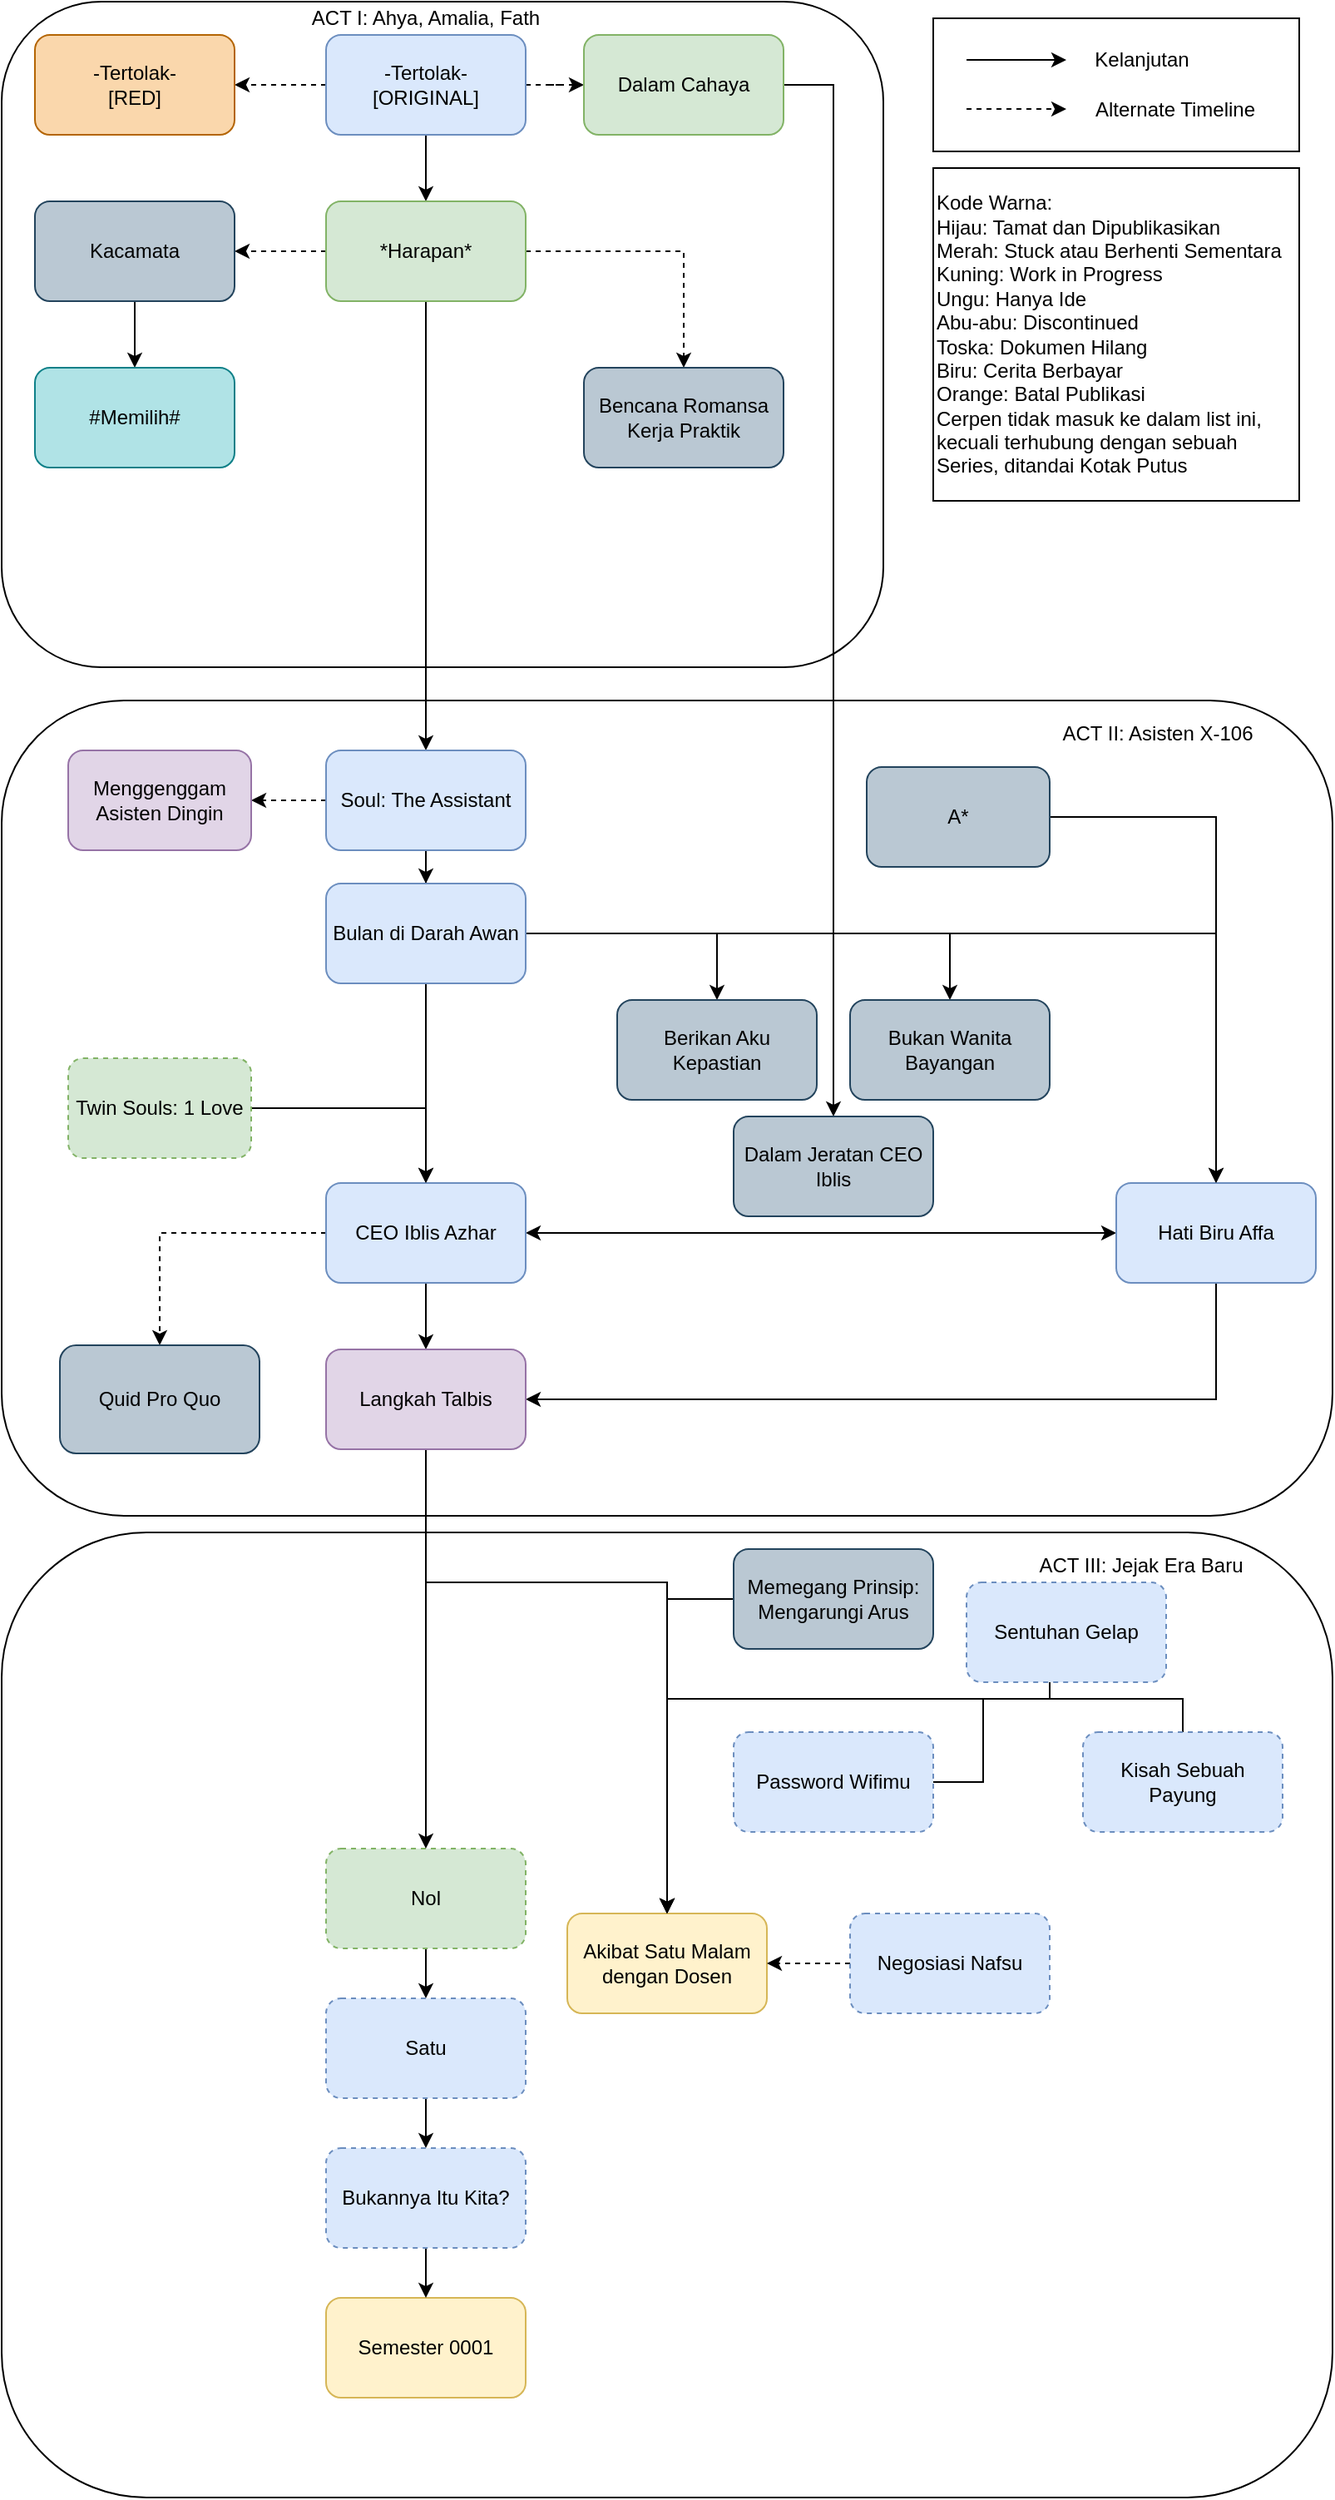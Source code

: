 <mxfile version="20.2.4" type="github" pages="3">
  <diagram id="EcnSmtBIn0JpFgmxEhbl" name="Affadverse">
    <mxGraphModel dx="1038" dy="547" grid="1" gridSize="10" guides="1" tooltips="1" connect="1" arrows="1" fold="1" page="1" pageScale="1" pageWidth="827" pageHeight="1169" math="0" shadow="0">
      <root>
        <mxCell id="0" />
        <mxCell id="1" parent="0" />
        <mxCell id="y5J24u5xDYEsAiYzcavm-4" value="" style="rounded=1;whiteSpace=wrap;html=1;" parent="1" vertex="1">
          <mxGeometry x="20" y="940" width="800" height="580" as="geometry" />
        </mxCell>
        <mxCell id="Pe4HIbK8baJLfQ9ORxXF-13" value="" style="rounded=1;whiteSpace=wrap;html=1;" parent="1" vertex="1">
          <mxGeometry x="20" y="440" width="800" height="490" as="geometry" />
        </mxCell>
        <mxCell id="Pe4HIbK8baJLfQ9ORxXF-11" value="" style="rounded=1;whiteSpace=wrap;html=1;" parent="1" vertex="1">
          <mxGeometry x="20" y="20" width="530" height="400" as="geometry" />
        </mxCell>
        <mxCell id="hUNtiYaTxKNmz7NO94wZ-4" style="edgeStyle=orthogonalEdgeStyle;rounded=0;orthogonalLoop=1;jettySize=auto;html=1;" parent="1" source="hUNtiYaTxKNmz7NO94wZ-1" target="hUNtiYaTxKNmz7NO94wZ-2" edge="1">
          <mxGeometry relative="1" as="geometry" />
        </mxCell>
        <mxCell id="bOvPMWNZljGPkCkS2SPF-2" style="edgeStyle=orthogonalEdgeStyle;rounded=0;orthogonalLoop=1;jettySize=auto;html=1;dashed=1;" parent="1" source="hUNtiYaTxKNmz7NO94wZ-1" target="UudT6RU4bLvJuQJ6isM3-8" edge="1">
          <mxGeometry relative="1" as="geometry" />
        </mxCell>
        <mxCell id="ywaN13FSEhkcm2j_giSY-2" style="edgeStyle=orthogonalEdgeStyle;rounded=0;orthogonalLoop=1;jettySize=auto;html=1;dashed=1;" parent="1" source="hUNtiYaTxKNmz7NO94wZ-1" target="ywaN13FSEhkcm2j_giSY-1" edge="1">
          <mxGeometry relative="1" as="geometry" />
        </mxCell>
        <mxCell id="hUNtiYaTxKNmz7NO94wZ-1" value="-Tertolak-&lt;br&gt;[ORIGINAL]" style="rounded=1;whiteSpace=wrap;html=1;fillColor=#dae8fc;strokeColor=#6c8ebf;" parent="1" vertex="1">
          <mxGeometry x="215" y="40" width="120" height="60" as="geometry" />
        </mxCell>
        <mxCell id="tGlrjINGuqBazFXgnSmo-45" style="edgeStyle=orthogonalEdgeStyle;rounded=1;orthogonalLoop=1;jettySize=auto;html=1;endArrow=classic;endFill=1;dashed=1;" parent="1" source="hUNtiYaTxKNmz7NO94wZ-2" target="tGlrjINGuqBazFXgnSmo-27" edge="1">
          <mxGeometry relative="1" as="geometry" />
        </mxCell>
        <mxCell id="H0F3POSe8cfEXiJUJmD0-8" style="edgeStyle=orthogonalEdgeStyle;rounded=0;orthogonalLoop=1;jettySize=auto;html=1;entryX=0.5;entryY=0;entryDx=0;entryDy=0;" parent="1" source="hUNtiYaTxKNmz7NO94wZ-2" target="hUNtiYaTxKNmz7NO94wZ-3" edge="1">
          <mxGeometry relative="1" as="geometry" />
        </mxCell>
        <mxCell id="2SAi-FcY4cnukuEmcgqo-2" style="edgeStyle=orthogonalEdgeStyle;rounded=0;orthogonalLoop=1;jettySize=auto;html=1;dashed=1;" parent="1" source="hUNtiYaTxKNmz7NO94wZ-2" target="2SAi-FcY4cnukuEmcgqo-1" edge="1">
          <mxGeometry relative="1" as="geometry" />
        </mxCell>
        <mxCell id="hUNtiYaTxKNmz7NO94wZ-2" value="*Harapan*" style="rounded=1;whiteSpace=wrap;html=1;fillColor=#d5e8d4;strokeColor=#82b366;" parent="1" vertex="1">
          <mxGeometry x="215" y="140" width="120" height="60" as="geometry" />
        </mxCell>
        <mxCell id="hUNtiYaTxKNmz7NO94wZ-7" style="edgeStyle=orthogonalEdgeStyle;rounded=0;orthogonalLoop=1;jettySize=auto;html=1;" parent="1" source="hUNtiYaTxKNmz7NO94wZ-3" target="hUNtiYaTxKNmz7NO94wZ-6" edge="1">
          <mxGeometry relative="1" as="geometry" />
        </mxCell>
        <mxCell id="lOJnKnWXrmhc2ERGfoHm-5" style="edgeStyle=orthogonalEdgeStyle;rounded=0;orthogonalLoop=1;jettySize=auto;html=1;dashed=1;" parent="1" source="hUNtiYaTxKNmz7NO94wZ-3" target="oiZ4GgppwyyCS8r4Atze-10" edge="1">
          <mxGeometry relative="1" as="geometry" />
        </mxCell>
        <mxCell id="hUNtiYaTxKNmz7NO94wZ-3" value="Soul: The Assistant" style="rounded=1;whiteSpace=wrap;html=1;fillColor=#dae8fc;strokeColor=#6c8ebf;" parent="1" vertex="1">
          <mxGeometry x="215" y="470" width="120" height="60" as="geometry" />
        </mxCell>
        <mxCell id="rjwr-CTO9SGo7159Knu0-3" style="edgeStyle=orthogonalEdgeStyle;rounded=0;orthogonalLoop=1;jettySize=auto;html=1;" parent="1" source="hUNtiYaTxKNmz7NO94wZ-6" target="hUNtiYaTxKNmz7NO94wZ-10" edge="1">
          <mxGeometry relative="1" as="geometry" />
        </mxCell>
        <mxCell id="H0F3POSe8cfEXiJUJmD0-3" style="edgeStyle=orthogonalEdgeStyle;rounded=0;orthogonalLoop=1;jettySize=auto;html=1;" parent="1" source="hUNtiYaTxKNmz7NO94wZ-6" target="H0F3POSe8cfEXiJUJmD0-1" edge="1">
          <mxGeometry relative="1" as="geometry" />
        </mxCell>
        <mxCell id="H0F3POSe8cfEXiJUJmD0-7" style="edgeStyle=orthogonalEdgeStyle;rounded=0;orthogonalLoop=1;jettySize=auto;html=1;" parent="1" source="hUNtiYaTxKNmz7NO94wZ-6" target="H0F3POSe8cfEXiJUJmD0-6" edge="1">
          <mxGeometry relative="1" as="geometry" />
        </mxCell>
        <mxCell id="oiZ4GgppwyyCS8r4Atze-6" style="edgeStyle=orthogonalEdgeStyle;rounded=0;orthogonalLoop=1;jettySize=auto;html=1;" parent="1" source="hUNtiYaTxKNmz7NO94wZ-6" target="hUNtiYaTxKNmz7NO94wZ-8" edge="1">
          <mxGeometry relative="1" as="geometry" />
        </mxCell>
        <mxCell id="lOJnKnWXrmhc2ERGfoHm-4" style="edgeStyle=orthogonalEdgeStyle;rounded=0;orthogonalLoop=1;jettySize=auto;html=1;exitX=1;exitY=0.5;exitDx=0;exitDy=0;" parent="1" source="UudT6RU4bLvJuQJ6isM3-8" target="lOJnKnWXrmhc2ERGfoHm-2" edge="1">
          <mxGeometry relative="1" as="geometry">
            <Array as="points">
              <mxPoint x="520" y="70" />
            </Array>
          </mxGeometry>
        </mxCell>
        <mxCell id="hUNtiYaTxKNmz7NO94wZ-6" value="Bulan di Darah Awan" style="rounded=1;whiteSpace=wrap;html=1;fillColor=#dae8fc;strokeColor=#6c8ebf;" parent="1" vertex="1">
          <mxGeometry x="215" y="550" width="120" height="60" as="geometry" />
        </mxCell>
        <mxCell id="H0F3POSe8cfEXiJUJmD0-5" value="" style="edgeStyle=orthogonalEdgeStyle;rounded=0;orthogonalLoop=1;jettySize=auto;html=1;" parent="1" source="hUNtiYaTxKNmz7NO94wZ-8" target="H0F3POSe8cfEXiJUJmD0-2" edge="1">
          <mxGeometry relative="1" as="geometry">
            <Array as="points">
              <mxPoint x="750" y="860" />
              <mxPoint x="590" y="860" />
            </Array>
          </mxGeometry>
        </mxCell>
        <mxCell id="62EhmKlIXd8l49M2DASa-1" style="edgeStyle=orthogonalEdgeStyle;rounded=0;orthogonalLoop=1;jettySize=auto;html=1;startArrow=classic;startFill=1;" parent="1" source="hUNtiYaTxKNmz7NO94wZ-8" target="hUNtiYaTxKNmz7NO94wZ-10" edge="1">
          <mxGeometry relative="1" as="geometry" />
        </mxCell>
        <mxCell id="hUNtiYaTxKNmz7NO94wZ-8" value="Hati Biru Affa" style="rounded=1;whiteSpace=wrap;html=1;fillColor=#dae8fc;strokeColor=#6c8ebf;" parent="1" vertex="1">
          <mxGeometry x="690" y="730" width="120" height="60" as="geometry" />
        </mxCell>
        <mxCell id="oiZ4GgppwyyCS8r4Atze-9" style="edgeStyle=orthogonalEdgeStyle;rounded=0;orthogonalLoop=1;jettySize=auto;html=1;dashed=1;" parent="1" source="hUNtiYaTxKNmz7NO94wZ-10" target="bOvPMWNZljGPkCkS2SPF-3" edge="1">
          <mxGeometry relative="1" as="geometry" />
        </mxCell>
        <mxCell id="lOJnKnWXrmhc2ERGfoHm-7" value="" style="edgeStyle=orthogonalEdgeStyle;rounded=0;orthogonalLoop=1;jettySize=auto;html=1;" parent="1" source="hUNtiYaTxKNmz7NO94wZ-10" target="H0F3POSe8cfEXiJUJmD0-2" edge="1">
          <mxGeometry relative="1" as="geometry" />
        </mxCell>
        <mxCell id="hUNtiYaTxKNmz7NO94wZ-10" value="CEO Iblis Azhar" style="rounded=1;whiteSpace=wrap;html=1;fillColor=#dae8fc;strokeColor=#6c8ebf;" parent="1" vertex="1">
          <mxGeometry x="215" y="730" width="120" height="60" as="geometry" />
        </mxCell>
        <mxCell id="bOvPMWNZljGPkCkS2SPF-8" value="" style="edgeStyle=orthogonalEdgeStyle;rounded=0;orthogonalLoop=1;jettySize=auto;html=1;" parent="1" source="UudT6RU4bLvJuQJ6isM3-1" target="bOvPMWNZljGPkCkS2SPF-7" edge="1">
          <mxGeometry relative="1" as="geometry" />
        </mxCell>
        <mxCell id="UudT6RU4bLvJuQJ6isM3-1" value="Nol" style="rounded=1;whiteSpace=wrap;html=1;fillColor=#d5e8d4;strokeColor=#82b366;dashed=1;" parent="1" vertex="1">
          <mxGeometry x="215" y="1130" width="120" height="60" as="geometry" />
        </mxCell>
        <mxCell id="UudT6RU4bLvJuQJ6isM3-8" value="Dalam Cahaya" style="rounded=1;whiteSpace=wrap;html=1;fillColor=#d5e8d4;strokeColor=#82b366;" parent="1" vertex="1">
          <mxGeometry x="370" y="40" width="120" height="60" as="geometry" />
        </mxCell>
        <mxCell id="rjwr-CTO9SGo7159Knu0-2" style="edgeStyle=orthogonalEdgeStyle;rounded=0;orthogonalLoop=1;jettySize=auto;html=1;" parent="1" source="lqrwBeDO2U4Pg9sJsa4X-1" target="hUNtiYaTxKNmz7NO94wZ-8" edge="1">
          <mxGeometry relative="1" as="geometry" />
        </mxCell>
        <mxCell id="lqrwBeDO2U4Pg9sJsa4X-1" value="A*" style="rounded=1;whiteSpace=wrap;html=1;fillColor=#bac8d3;strokeColor=#23445d;" parent="1" vertex="1">
          <mxGeometry x="540" y="480" width="110" height="60" as="geometry" />
        </mxCell>
        <mxCell id="Pe4HIbK8baJLfQ9ORxXF-10" value="" style="edgeStyle=orthogonalEdgeStyle;rounded=0;orthogonalLoop=1;jettySize=auto;html=1;" parent="1" source="tGlrjINGuqBazFXgnSmo-27" target="Pe4HIbK8baJLfQ9ORxXF-1" edge="1">
          <mxGeometry relative="1" as="geometry" />
        </mxCell>
        <mxCell id="tGlrjINGuqBazFXgnSmo-27" value="Kacamata" style="rounded=1;whiteSpace=wrap;html=1;fillColor=#bac8d3;strokeColor=#23445d;" parent="1" vertex="1">
          <mxGeometry x="40" y="140" width="120" height="60" as="geometry" />
        </mxCell>
        <mxCell id="tGlrjINGuqBazFXgnSmo-44" value="Semester 0001" style="rounded=1;whiteSpace=wrap;html=1;fillColor=#fff2cc;strokeColor=#d6b656;" parent="1" vertex="1">
          <mxGeometry x="215" y="1400" width="120" height="60" as="geometry" />
        </mxCell>
        <mxCell id="bOvPMWNZljGPkCkS2SPF-3" value="Quid Pro Quo" style="rounded=1;whiteSpace=wrap;html=1;fillColor=#bac8d3;strokeColor=#23445d;" parent="1" vertex="1">
          <mxGeometry x="55" y="827.5" width="120" height="65" as="geometry" />
        </mxCell>
        <mxCell id="2nMFixjR7ZMuBgrrjJTM-2" value="" style="edgeStyle=orthogonalEdgeStyle;rounded=0;orthogonalLoop=1;jettySize=auto;html=1;" parent="1" source="bOvPMWNZljGPkCkS2SPF-7" target="2nMFixjR7ZMuBgrrjJTM-1" edge="1">
          <mxGeometry relative="1" as="geometry" />
        </mxCell>
        <mxCell id="bOvPMWNZljGPkCkS2SPF-7" value="Satu" style="rounded=1;whiteSpace=wrap;html=1;fillColor=#dae8fc;strokeColor=#6c8ebf;dashed=1;" parent="1" vertex="1">
          <mxGeometry x="215" y="1220" width="120" height="60" as="geometry" />
        </mxCell>
        <mxCell id="ywaN13FSEhkcm2j_giSY-1" value="-Tertolak-&lt;br&gt;[RED]" style="rounded=1;whiteSpace=wrap;html=1;fillColor=#fad7ac;strokeColor=#b46504;" parent="1" vertex="1">
          <mxGeometry x="40" y="40" width="120" height="60" as="geometry" />
        </mxCell>
        <mxCell id="OgK4j9b_bI9gaGPWFn3z-1" value="" style="group" parent="1" vertex="1" connectable="0">
          <mxGeometry x="580" y="30" width="220" height="80" as="geometry" />
        </mxCell>
        <mxCell id="tGlrjINGuqBazFXgnSmo-34" value="" style="rounded=0;whiteSpace=wrap;html=1;" parent="OgK4j9b_bI9gaGPWFn3z-1" vertex="1">
          <mxGeometry width="220" height="80" as="geometry" />
        </mxCell>
        <mxCell id="UudT6RU4bLvJuQJ6isM3-13" value="Alternate Timeline" style="text;html=1;align=center;verticalAlign=middle;resizable=0;points=[];autosize=1;" parent="OgK4j9b_bI9gaGPWFn3z-1" vertex="1">
          <mxGeometry x="90" y="45" width="110" height="20" as="geometry" />
        </mxCell>
        <mxCell id="UudT6RU4bLvJuQJ6isM3-14" value="" style="endArrow=classic;html=1;" parent="OgK4j9b_bI9gaGPWFn3z-1" edge="1">
          <mxGeometry width="50" height="50" relative="1" as="geometry">
            <mxPoint x="20" y="25" as="sourcePoint" />
            <mxPoint x="80" y="25" as="targetPoint" />
          </mxGeometry>
        </mxCell>
        <mxCell id="UudT6RU4bLvJuQJ6isM3-15" value="Kelanjutan" style="text;html=1;align=center;verticalAlign=middle;resizable=0;points=[];autosize=1;" parent="OgK4j9b_bI9gaGPWFn3z-1" vertex="1">
          <mxGeometry x="90" y="15" width="70" height="20" as="geometry" />
        </mxCell>
        <mxCell id="bOvPMWNZljGPkCkS2SPF-1" value="" style="endArrow=classic;html=1;dashed=1;" parent="OgK4j9b_bI9gaGPWFn3z-1" edge="1">
          <mxGeometry width="50" height="50" relative="1" as="geometry">
            <mxPoint x="20" y="54.5" as="sourcePoint" />
            <mxPoint x="80" y="54.5" as="targetPoint" />
          </mxGeometry>
        </mxCell>
        <mxCell id="LgQSVjgWvoYoI5f046IZ-2" style="edgeStyle=orthogonalEdgeStyle;rounded=0;orthogonalLoop=1;jettySize=auto;html=1;" parent="1" source="LgQSVjgWvoYoI5f046IZ-1" target="hUNtiYaTxKNmz7NO94wZ-10" edge="1">
          <mxGeometry relative="1" as="geometry" />
        </mxCell>
        <mxCell id="LgQSVjgWvoYoI5f046IZ-1" value="Twin Souls: 1 Love" style="rounded=1;whiteSpace=wrap;html=1;fillColor=#d5e8d4;strokeColor=#82b366;dashed=1;" parent="1" vertex="1">
          <mxGeometry x="60" y="655" width="110" height="60" as="geometry" />
        </mxCell>
        <mxCell id="Pe4HIbK8baJLfQ9ORxXF-1" value="#Memilih#" style="rounded=1;whiteSpace=wrap;html=1;fillColor=#b0e3e6;strokeColor=#0e8088;" parent="1" vertex="1">
          <mxGeometry x="40" y="240" width="120" height="60" as="geometry" />
        </mxCell>
        <mxCell id="Pe4HIbK8baJLfQ9ORxXF-9" value="Kode Warna:&lt;br&gt;Hijau: Tamat dan Dipublikasikan&lt;br&gt;Merah: Stuck atau Berhenti Sementara&lt;br&gt;Kuning: Work in Progress&lt;br&gt;Ungu: Hanya Ide&lt;br&gt;Abu-abu: Discontinued&lt;br&gt;Toska: Dokumen Hilang&lt;br&gt;Biru: Cerita Berbayar&lt;br&gt;Orange: Batal Publikasi&lt;br&gt;Cerpen tidak masuk ke dalam list ini, kecuali terhubung dengan sebuah Series, ditandai Kotak Putus" style="rounded=0;whiteSpace=wrap;html=1;align=left;" parent="1" vertex="1">
          <mxGeometry x="580" y="120" width="220" height="200" as="geometry" />
        </mxCell>
        <mxCell id="Pe4HIbK8baJLfQ9ORxXF-12" value="ACT I: Ahya, Amalia, Fath" style="text;html=1;strokeColor=none;fillColor=none;align=center;verticalAlign=middle;whiteSpace=wrap;rounded=0;" parent="1" vertex="1">
          <mxGeometry x="195" y="20" width="160" height="20" as="geometry" />
        </mxCell>
        <mxCell id="Pe4HIbK8baJLfQ9ORxXF-14" value="ACT II: Asisten X-106" style="text;html=1;strokeColor=none;fillColor=none;align=center;verticalAlign=middle;whiteSpace=wrap;rounded=0;" parent="1" vertex="1">
          <mxGeometry x="650" y="450" width="130" height="20" as="geometry" />
        </mxCell>
        <mxCell id="y5J24u5xDYEsAiYzcavm-5" value="ACT III: Jejak Era Baru" style="text;html=1;strokeColor=none;fillColor=none;align=center;verticalAlign=middle;whiteSpace=wrap;rounded=0;" parent="1" vertex="1">
          <mxGeometry x="620" y="950" width="170" height="20" as="geometry" />
        </mxCell>
        <mxCell id="H0F3POSe8cfEXiJUJmD0-1" value="Berikan Aku Kepastian&lt;span style=&quot;color: rgba(0 , 0 , 0 , 0) ; font-family: monospace ; font-size: 0px&quot;&gt;%3CmxGraphModel%3E%3Croot%3E%3CmxCell%20id%3D%220%22%2F%3E%3CmxCell%20id%3D%221%22%20parent%3D%220%22%2F%3E%3CmxCell%20id%3D%222%22%20value%3D%22Apa%20Kebohongan%20Bisa%20Menjadi%20Kebenaran%3F%22%20style%3D%22rounded%3D1%3BwhiteSpace%3Dwrap%3Bhtml%3D1%3BfillColor%3D%23e1d5e7%3BstrokeColor%3D%239673a6%3B%22%20vertex%3D%221%22%20parent%3D%221%22%3E%3CmxGeometry%20x%3D%22215%22%20y%3D%22820%22%20width%3D%22120%22%20height%3D%2260%22%20as%3D%22geometry%22%2F%3E%3C%2FmxCell%3E%3C%2Froot%3E%3C%2FmxGraphModel%3E&lt;/span&gt;" style="rounded=1;whiteSpace=wrap;html=1;fillColor=#bac8d3;strokeColor=#23445d;" parent="1" vertex="1">
          <mxGeometry x="390" y="620" width="120" height="60" as="geometry" />
        </mxCell>
        <mxCell id="lOJnKnWXrmhc2ERGfoHm-8" value="" style="edgeStyle=orthogonalEdgeStyle;rounded=0;orthogonalLoop=1;jettySize=auto;html=1;entryX=0.5;entryY=0;entryDx=0;entryDy=0;" parent="1" source="H0F3POSe8cfEXiJUJmD0-2" target="UudT6RU4bLvJuQJ6isM3-1" edge="1">
          <mxGeometry relative="1" as="geometry" />
        </mxCell>
        <mxCell id="1ou8y-a3uphjzOI0bEVQ-3" style="edgeStyle=orthogonalEdgeStyle;rounded=0;orthogonalLoop=1;jettySize=auto;html=1;" parent="1" source="H0F3POSe8cfEXiJUJmD0-2" target="U0ikGh63cjHtBOebi1f7-1" edge="1">
          <mxGeometry relative="1" as="geometry">
            <Array as="points">
              <mxPoint x="275" y="970" />
              <mxPoint x="420" y="970" />
            </Array>
          </mxGeometry>
        </mxCell>
        <mxCell id="H0F3POSe8cfEXiJUJmD0-2" value="Langkah Talbis" style="rounded=1;whiteSpace=wrap;html=1;fillColor=#e1d5e7;strokeColor=#9673a6;" parent="1" vertex="1">
          <mxGeometry x="215" y="830" width="120" height="60" as="geometry" />
        </mxCell>
        <mxCell id="H0F3POSe8cfEXiJUJmD0-6" value="Bukan Wanita Bayangan" style="rounded=1;whiteSpace=wrap;html=1;fillColor=#bac8d3;strokeColor=#23445d;" parent="1" vertex="1">
          <mxGeometry x="530" y="620" width="120" height="60" as="geometry" />
        </mxCell>
        <mxCell id="oiZ4GgppwyyCS8r4Atze-10" value="Menggenggam Asisten Dingin" style="rounded=1;whiteSpace=wrap;html=1;fillColor=#e1d5e7;strokeColor=#9673a6;" parent="1" vertex="1">
          <mxGeometry x="60" y="470" width="110" height="60" as="geometry" />
        </mxCell>
        <mxCell id="lOJnKnWXrmhc2ERGfoHm-2" value="Dalam Jeratan CEO Iblis" style="rounded=1;whiteSpace=wrap;html=1;fillColor=#bac8d3;strokeColor=#23445d;" parent="1" vertex="1">
          <mxGeometry x="460" y="690" width="120" height="60" as="geometry" />
        </mxCell>
        <mxCell id="U0ikGh63cjHtBOebi1f7-1" value="Akibat Satu Malam dengan Dosen" style="rounded=1;whiteSpace=wrap;html=1;fillColor=#fff2cc;strokeColor=#d6b656;" parent="1" vertex="1">
          <mxGeometry x="360" y="1169" width="120" height="60" as="geometry" />
        </mxCell>
        <mxCell id="1ou8y-a3uphjzOI0bEVQ-5" style="edgeStyle=orthogonalEdgeStyle;rounded=0;orthogonalLoop=1;jettySize=auto;html=1;" parent="1" source="2vn0QrR8wXK2H7XPr6ZB-1" target="U0ikGh63cjHtBOebi1f7-1" edge="1">
          <mxGeometry relative="1" as="geometry">
            <Array as="points">
              <mxPoint x="420" y="980" />
            </Array>
          </mxGeometry>
        </mxCell>
        <mxCell id="2vn0QrR8wXK2H7XPr6ZB-1" value="Memegang Prinsip: Mengarungi Arus" style="rounded=1;whiteSpace=wrap;html=1;fillColor=#bac8d3;strokeColor=#23445d;" parent="1" vertex="1">
          <mxGeometry x="460" y="950" width="120" height="60" as="geometry" />
        </mxCell>
        <mxCell id="2SAi-FcY4cnukuEmcgqo-1" value="Bencana Romansa Kerja Praktik" style="rounded=1;whiteSpace=wrap;html=1;fillColor=#bac8d3;strokeColor=#23445d;" parent="1" vertex="1">
          <mxGeometry x="370" y="240" width="120" height="60" as="geometry" />
        </mxCell>
        <mxCell id="1ou8y-a3uphjzOI0bEVQ-2" style="edgeStyle=orthogonalEdgeStyle;rounded=0;orthogonalLoop=1;jettySize=auto;html=1;" parent="1" source="1ou8y-a3uphjzOI0bEVQ-1" target="U0ikGh63cjHtBOebi1f7-1" edge="1">
          <mxGeometry relative="1" as="geometry">
            <Array as="points">
              <mxPoint x="610" y="1090" />
              <mxPoint x="610" y="1040" />
              <mxPoint x="420" y="1040" />
            </Array>
          </mxGeometry>
        </mxCell>
        <mxCell id="1ou8y-a3uphjzOI0bEVQ-1" value="Password Wifimu" style="rounded=1;whiteSpace=wrap;html=1;fillColor=#dae8fc;strokeColor=#6c8ebf;dashed=1;" parent="1" vertex="1">
          <mxGeometry x="460" y="1060" width="120" height="60" as="geometry" />
        </mxCell>
        <mxCell id="jLEkHSqZJonnbaCl980v-2" style="edgeStyle=orthogonalEdgeStyle;rounded=0;orthogonalLoop=1;jettySize=auto;html=1;" parent="1" source="jLEkHSqZJonnbaCl980v-1" target="U0ikGh63cjHtBOebi1f7-1" edge="1">
          <mxGeometry relative="1" as="geometry">
            <Array as="points">
              <mxPoint x="650" y="1040" />
              <mxPoint x="420" y="1040" />
            </Array>
          </mxGeometry>
        </mxCell>
        <mxCell id="jLEkHSqZJonnbaCl980v-1" value="Sentuhan Gelap" style="rounded=1;whiteSpace=wrap;html=1;fillColor=#dae8fc;strokeColor=#6c8ebf;dashed=1;" parent="1" vertex="1">
          <mxGeometry x="600" y="970" width="120" height="60" as="geometry" />
        </mxCell>
        <mxCell id="2nMFixjR7ZMuBgrrjJTM-3" value="" style="edgeStyle=orthogonalEdgeStyle;rounded=0;orthogonalLoop=1;jettySize=auto;html=1;" parent="1" source="2nMFixjR7ZMuBgrrjJTM-1" target="tGlrjINGuqBazFXgnSmo-44" edge="1">
          <mxGeometry relative="1" as="geometry" />
        </mxCell>
        <mxCell id="2nMFixjR7ZMuBgrrjJTM-1" value="Bukannya Itu Kita?" style="rounded=1;whiteSpace=wrap;html=1;fillColor=#dae8fc;strokeColor=#6c8ebf;dashed=1;" parent="1" vertex="1">
          <mxGeometry x="215" y="1310" width="120" height="60" as="geometry" />
        </mxCell>
        <mxCell id="2nMFixjR7ZMuBgrrjJTM-5" style="edgeStyle=orthogonalEdgeStyle;rounded=0;orthogonalLoop=1;jettySize=auto;html=1;entryX=0.5;entryY=0;entryDx=0;entryDy=0;" parent="1" source="2nMFixjR7ZMuBgrrjJTM-4" target="U0ikGh63cjHtBOebi1f7-1" edge="1">
          <mxGeometry relative="1" as="geometry">
            <Array as="points">
              <mxPoint x="730" y="1040" />
              <mxPoint x="420" y="1040" />
            </Array>
          </mxGeometry>
        </mxCell>
        <mxCell id="2nMFixjR7ZMuBgrrjJTM-4" value="Kisah Sebuah Payung" style="rounded=1;whiteSpace=wrap;html=1;fillColor=#dae8fc;strokeColor=#6c8ebf;dashed=1;" parent="1" vertex="1">
          <mxGeometry x="670" y="1060" width="120" height="60" as="geometry" />
        </mxCell>
        <mxCell id="-rhC6yQjqmSdHPkwKwQG-2" value="" style="edgeStyle=orthogonalEdgeStyle;rounded=0;orthogonalLoop=1;jettySize=auto;html=1;dashed=1;" parent="1" source="-rhC6yQjqmSdHPkwKwQG-1" target="U0ikGh63cjHtBOebi1f7-1" edge="1">
          <mxGeometry relative="1" as="geometry" />
        </mxCell>
        <mxCell id="-rhC6yQjqmSdHPkwKwQG-1" value="Negosiasi Nafsu" style="rounded=1;whiteSpace=wrap;html=1;fillColor=#dae8fc;strokeColor=#6c8ebf;dashed=1;" parent="1" vertex="1">
          <mxGeometry x="530" y="1169" width="120" height="60" as="geometry" />
        </mxCell>
      </root>
    </mxGraphModel>
  </diagram>
  <diagram id="lHVBBFsP0zXB3bss1feO" name="Somniumverse">
    <mxGraphModel dx="1221" dy="644" grid="1" gridSize="10" guides="1" tooltips="1" connect="1" arrows="1" fold="1" page="1" pageScale="1" pageWidth="827" pageHeight="1169" math="0" shadow="0">
      <root>
        <mxCell id="0" />
        <mxCell id="1" parent="0" />
        <mxCell id="CdBLEJ3KiWugeWBFqgPx-13" value="" style="rounded=1;whiteSpace=wrap;html=1;shadow=0;glass=0;" vertex="1" parent="1">
          <mxGeometry x="7" y="1179" width="820" height="1150" as="geometry" />
        </mxCell>
        <mxCell id="CdBLEJ3KiWugeWBFqgPx-8" value="" style="rounded=1;whiteSpace=wrap;html=1;shadow=0;glass=0;" vertex="1" parent="1">
          <mxGeometry width="820" height="1150" as="geometry" />
        </mxCell>
        <mxCell id="W4ZvABIqPtTlmOJ9XT0w-1" value="Kode Warna:&lt;br&gt;Hijau: Tamat dan Dipublikasikan&lt;br&gt;Merah: Stuck atau Berhenti Sementara&lt;br&gt;Kuning: Work in Progress&lt;br&gt;Ungu: Hanya Ide&lt;br&gt;Abu-abu: Discontinued&lt;br&gt;Toska: Dokumen Hilang&lt;br&gt;Biru: Cerita Berbayar&lt;br&gt;Orange: Batal Publikasi&lt;br&gt;Cerpen ditandai Kotak Putus" style="rounded=0;whiteSpace=wrap;html=1;align=left;" parent="1" vertex="1">
          <mxGeometry x="550" y="30" width="220" height="150" as="geometry" />
        </mxCell>
        <mxCell id="XVwf_n-mX1l_mEd5Wz-G-3" value="" style="edgeStyle=orthogonalEdgeStyle;rounded=0;orthogonalLoop=1;jettySize=auto;html=1;startArrow=classic;startFill=1;" parent="1" source="W4ZvABIqPtTlmOJ9XT0w-3" target="XVwf_n-mX1l_mEd5Wz-G-1" edge="1">
          <mxGeometry relative="1" as="geometry" />
        </mxCell>
        <mxCell id="W4ZvABIqPtTlmOJ9XT0w-3" value="Sentuhan Memabukkan" style="rounded=1;whiteSpace=wrap;html=1;fillColor=#dae8fc;strokeColor=#6c8ebf;dashed=1;" parent="1" vertex="1">
          <mxGeometry x="210" y="334.5" width="120" height="60" as="geometry" />
        </mxCell>
        <mxCell id="e8DZOcGDjhYksMKw5DOT-1" value="" style="edgeStyle=orthogonalEdgeStyle;rounded=0;orthogonalLoop=1;jettySize=auto;html=1;startArrow=none;startFill=0;" parent="1" source="PZoYFX8bWx5V8JTHfaL4-11" target="PZoYFX8bWx5V8JTHfaL4-12" edge="1">
          <mxGeometry relative="1" as="geometry" />
        </mxCell>
        <mxCell id="PZoYFX8bWx5V8JTHfaL4-11" value="Nafsu Ipar" style="rounded=1;whiteSpace=wrap;html=1;fillColor=#dae8fc;strokeColor=#6c8ebf;dashed=1;" parent="1" vertex="1">
          <mxGeometry x="50" y="40" width="120" height="60" as="geometry" />
        </mxCell>
        <mxCell id="e8DZOcGDjhYksMKw5DOT-2" value="" style="edgeStyle=orthogonalEdgeStyle;rounded=0;orthogonalLoop=1;jettySize=auto;html=1;startArrow=none;startFill=0;" parent="1" source="PZoYFX8bWx5V8JTHfaL4-12" target="PZoYFX8bWx5V8JTHfaL4-13" edge="1">
          <mxGeometry relative="1" as="geometry" />
        </mxCell>
        <mxCell id="PZoYFX8bWx5V8JTHfaL4-12" value="Nafsu Ipar II" style="rounded=1;whiteSpace=wrap;html=1;fillColor=#dae8fc;strokeColor=#6c8ebf;dashed=1;" parent="1" vertex="1">
          <mxGeometry x="50" y="134.5" width="120" height="60" as="geometry" />
        </mxCell>
        <mxCell id="A0BdW4284XzEleKwDMUG-3" value="" style="edgeStyle=orthogonalEdgeStyle;rounded=0;orthogonalLoop=1;jettySize=auto;html=1;" parent="1" source="PZoYFX8bWx5V8JTHfaL4-13" target="A0BdW4284XzEleKwDMUG-1" edge="1">
          <mxGeometry relative="1" as="geometry" />
        </mxCell>
        <mxCell id="PZoYFX8bWx5V8JTHfaL4-13" value="Nafsu Ipar III" style="rounded=1;whiteSpace=wrap;html=1;fillColor=#dae8fc;strokeColor=#6c8ebf;dashed=1;" parent="1" vertex="1">
          <mxGeometry x="50" y="239" width="120" height="60" as="geometry" />
        </mxCell>
        <mxCell id="A0BdW4284XzEleKwDMUG-7" value="" style="edgeStyle=orthogonalEdgeStyle;rounded=0;orthogonalLoop=1;jettySize=auto;html=1;" parent="1" source="XVwf_n-mX1l_mEd5Wz-G-1" target="A0BdW4284XzEleKwDMUG-6" edge="1">
          <mxGeometry relative="1" as="geometry" />
        </mxCell>
        <mxCell id="XVwf_n-mX1l_mEd5Wz-G-1" value="Sentuhan Memabukkan Shifa" style="rounded=1;whiteSpace=wrap;html=1;fillColor=#fad9d5;strokeColor=#ae4132;" parent="1" vertex="1">
          <mxGeometry x="380" y="334.5" width="120" height="60" as="geometry" />
        </mxCell>
        <mxCell id="A0BdW4284XzEleKwDMUG-4" value="" style="edgeStyle=orthogonalEdgeStyle;rounded=0;orthogonalLoop=1;jettySize=auto;html=1;" parent="1" source="A0BdW4284XzEleKwDMUG-1" target="A0BdW4284XzEleKwDMUG-2" edge="1">
          <mxGeometry relative="1" as="geometry" />
        </mxCell>
        <mxCell id="CdBLEJ3KiWugeWBFqgPx-1" style="edgeStyle=orthogonalEdgeStyle;rounded=0;orthogonalLoop=1;jettySize=auto;html=1;entryX=0;entryY=0.5;entryDx=0;entryDy=0;" edge="1" parent="1" source="A0BdW4284XzEleKwDMUG-1" target="W4ZvABIqPtTlmOJ9XT0w-3">
          <mxGeometry relative="1" as="geometry" />
        </mxCell>
        <mxCell id="A0BdW4284XzEleKwDMUG-1" value="Nafsu Ipar IV" style="rounded=1;whiteSpace=wrap;html=1;fillColor=#dae8fc;strokeColor=#6c8ebf;dashed=1;" parent="1" vertex="1">
          <mxGeometry x="50" y="334.5" width="120" height="60" as="geometry" />
        </mxCell>
        <mxCell id="5OEEpYNbQEkqT2p5j_Bq-2" value="" style="edgeStyle=orthogonalEdgeStyle;rounded=0;orthogonalLoop=1;jettySize=auto;html=1;" parent="1" source="A0BdW4284XzEleKwDMUG-2" target="5OEEpYNbQEkqT2p5j_Bq-1" edge="1">
          <mxGeometry relative="1" as="geometry" />
        </mxCell>
        <mxCell id="A0BdW4284XzEleKwDMUG-2" value="Nafsu Ipar V" style="rounded=1;whiteSpace=wrap;html=1;fillColor=#dae8fc;strokeColor=#6c8ebf;dashed=1;" parent="1" vertex="1">
          <mxGeometry x="50" y="424.5" width="120" height="60" as="geometry" />
        </mxCell>
        <mxCell id="A0BdW4284XzEleKwDMUG-9" value="" style="edgeStyle=orthogonalEdgeStyle;rounded=0;orthogonalLoop=1;jettySize=auto;html=1;" parent="1" source="A0BdW4284XzEleKwDMUG-6" target="A0BdW4284XzEleKwDMUG-8" edge="1">
          <mxGeometry relative="1" as="geometry" />
        </mxCell>
        <mxCell id="A0BdW4284XzEleKwDMUG-6" value="Segitiga Biru Hujan I" style="rounded=1;whiteSpace=wrap;html=1;fillColor=#dae8fc;strokeColor=#6c8ebf;dashed=1;" parent="1" vertex="1">
          <mxGeometry x="380" y="1260" width="120" height="60" as="geometry" />
        </mxCell>
        <mxCell id="phmnnkwzL8pnIii_iFrz-2" value="" style="edgeStyle=orthogonalEdgeStyle;rounded=0;orthogonalLoop=1;jettySize=auto;html=1;" parent="1" source="A0BdW4284XzEleKwDMUG-8" target="phmnnkwzL8pnIii_iFrz-1" edge="1">
          <mxGeometry relative="1" as="geometry" />
        </mxCell>
        <mxCell id="A0BdW4284XzEleKwDMUG-8" value="Segitiga Biru Hujan II" style="rounded=1;whiteSpace=wrap;html=1;fillColor=#dae8fc;strokeColor=#6c8ebf;dashed=1;" parent="1" vertex="1">
          <mxGeometry x="380" y="1350" width="120" height="60" as="geometry" />
        </mxCell>
        <mxCell id="phmnnkwzL8pnIii_iFrz-1" value="Segitiga Biru Hujan III" style="rounded=1;whiteSpace=wrap;html=1;fillColor=#dae8fc;strokeColor=#6c8ebf;dashed=1;" parent="1" vertex="1">
          <mxGeometry x="380" y="1440" width="120" height="60" as="geometry" />
        </mxCell>
        <mxCell id="5OEEpYNbQEkqT2p5j_Bq-4" value="" style="edgeStyle=orthogonalEdgeStyle;rounded=0;orthogonalLoop=1;jettySize=auto;html=1;" parent="1" source="5OEEpYNbQEkqT2p5j_Bq-1" target="5OEEpYNbQEkqT2p5j_Bq-3" edge="1">
          <mxGeometry relative="1" as="geometry" />
        </mxCell>
        <mxCell id="5OEEpYNbQEkqT2p5j_Bq-1" value="Nafsu Ipar VI" style="rounded=1;whiteSpace=wrap;html=1;fillColor=#dae8fc;strokeColor=#6c8ebf;dashed=1;" parent="1" vertex="1">
          <mxGeometry x="210" y="424.5" width="120" height="60" as="geometry" />
        </mxCell>
        <mxCell id="CdBLEJ3KiWugeWBFqgPx-4" value="" style="edgeStyle=orthogonalEdgeStyle;rounded=0;orthogonalLoop=1;jettySize=auto;html=1;startArrow=none;startFill=0;" edge="1" parent="1" source="5OEEpYNbQEkqT2p5j_Bq-3" target="CdBLEJ3KiWugeWBFqgPx-2">
          <mxGeometry relative="1" as="geometry" />
        </mxCell>
        <mxCell id="5OEEpYNbQEkqT2p5j_Bq-3" value="Nafsu Ipar VII" style="rounded=1;whiteSpace=wrap;html=1;fillColor=#dae8fc;strokeColor=#6c8ebf;dashed=1;" parent="1" vertex="1">
          <mxGeometry x="210" y="510" width="120" height="60" as="geometry" />
        </mxCell>
        <mxCell id="cG0I-aftzx7M5mHUmFoE-4" value="" style="edgeStyle=orthogonalEdgeStyle;rounded=0;orthogonalLoop=1;jettySize=auto;html=1;startArrow=none;startFill=0;" parent="1" source="cG0I-aftzx7M5mHUmFoE-1" target="cG0I-aftzx7M5mHUmFoE-3" edge="1">
          <mxGeometry relative="1" as="geometry" />
        </mxCell>
        <mxCell id="cG0I-aftzx7M5mHUmFoE-1" value="Nikmat Berdua" style="rounded=1;whiteSpace=wrap;html=1;fillColor=#dae8fc;strokeColor=#6c8ebf;dashed=1;" parent="1" vertex="1">
          <mxGeometry x="210" y="40" width="120" height="60" as="geometry" />
        </mxCell>
        <mxCell id="CdBLEJ3KiWugeWBFqgPx-9" style="edgeStyle=orthogonalEdgeStyle;rounded=0;orthogonalLoop=1;jettySize=auto;html=1;startArrow=none;startFill=0;" edge="1" parent="1" source="cG0I-aftzx7M5mHUmFoE-3" target="W4ZvABIqPtTlmOJ9XT0w-3">
          <mxGeometry relative="1" as="geometry">
            <Array as="points">
              <mxPoint x="440" y="200" />
              <mxPoint x="270" y="200" />
            </Array>
          </mxGeometry>
        </mxCell>
        <mxCell id="cG0I-aftzx7M5mHUmFoE-3" value="Nikmat Berdua II" style="rounded=1;whiteSpace=wrap;html=1;fillColor=#dae8fc;strokeColor=#6c8ebf;dashed=1;" parent="1" vertex="1">
          <mxGeometry x="380" y="40" width="120" height="60" as="geometry" />
        </mxCell>
        <mxCell id="CdBLEJ3KiWugeWBFqgPx-5" value="" style="edgeStyle=orthogonalEdgeStyle;rounded=0;orthogonalLoop=1;jettySize=auto;html=1;startArrow=none;startFill=0;" edge="1" parent="1" source="CdBLEJ3KiWugeWBFqgPx-2" target="CdBLEJ3KiWugeWBFqgPx-3">
          <mxGeometry relative="1" as="geometry" />
        </mxCell>
        <mxCell id="CdBLEJ3KiWugeWBFqgPx-2" value="Nafsu Ipar VIII" style="rounded=1;whiteSpace=wrap;html=1;fillColor=#dae8fc;strokeColor=#6c8ebf;dashed=1;" vertex="1" parent="1">
          <mxGeometry x="50" y="510" width="120" height="60" as="geometry" />
        </mxCell>
        <mxCell id="CdBLEJ3KiWugeWBFqgPx-11" value="" style="edgeStyle=orthogonalEdgeStyle;rounded=0;orthogonalLoop=1;jettySize=auto;html=1;startArrow=none;startFill=0;" edge="1" parent="1" source="CdBLEJ3KiWugeWBFqgPx-3" target="CdBLEJ3KiWugeWBFqgPx-10">
          <mxGeometry relative="1" as="geometry" />
        </mxCell>
        <mxCell id="CdBLEJ3KiWugeWBFqgPx-3" value="Nafsu Ipar IX" style="rounded=1;whiteSpace=wrap;html=1;fillColor=#dae8fc;strokeColor=#6c8ebf;dashed=1;" vertex="1" parent="1">
          <mxGeometry x="50" y="600" width="120" height="60" as="geometry" />
        </mxCell>
        <mxCell id="CdBLEJ3KiWugeWBFqgPx-6" value="" style="group" vertex="1" connectable="0" parent="1">
          <mxGeometry x="550" y="210" width="220" height="110" as="geometry" />
        </mxCell>
        <mxCell id="PZoYFX8bWx5V8JTHfaL4-1" value="" style="rounded=0;whiteSpace=wrap;html=1;" parent="CdBLEJ3KiWugeWBFqgPx-6" vertex="1">
          <mxGeometry width="220" height="110" as="geometry" />
        </mxCell>
        <mxCell id="PZoYFX8bWx5V8JTHfaL4-2" value="Alternate Timeline" style="text;html=1;align=center;verticalAlign=middle;resizable=0;points=[];autosize=1;" parent="CdBLEJ3KiWugeWBFqgPx-6" vertex="1">
          <mxGeometry x="90" y="45" width="110" height="20" as="geometry" />
        </mxCell>
        <mxCell id="PZoYFX8bWx5V8JTHfaL4-3" value="" style="endArrow=classic;html=1;" parent="CdBLEJ3KiWugeWBFqgPx-6" edge="1">
          <mxGeometry width="50" height="50" relative="1" as="geometry">
            <mxPoint x="20.0" y="25.0" as="sourcePoint" />
            <mxPoint x="80.0" y="25.0" as="targetPoint" />
          </mxGeometry>
        </mxCell>
        <mxCell id="PZoYFX8bWx5V8JTHfaL4-4" value="Kelanjutan" style="text;html=1;align=center;verticalAlign=middle;resizable=0;points=[];autosize=1;" parent="CdBLEJ3KiWugeWBFqgPx-6" vertex="1">
          <mxGeometry x="90" y="15" width="70" height="20" as="geometry" />
        </mxCell>
        <mxCell id="PZoYFX8bWx5V8JTHfaL4-5" value="" style="endArrow=classic;html=1;dashed=1;" parent="CdBLEJ3KiWugeWBFqgPx-6" edge="1">
          <mxGeometry width="50" height="50" relative="1" as="geometry">
            <mxPoint x="20.0" y="54.5" as="sourcePoint" />
            <mxPoint x="80.0" y="54.5" as="targetPoint" />
          </mxGeometry>
        </mxCell>
        <mxCell id="PZoYFX8bWx5V8JTHfaL4-7" value="" style="endArrow=classic;startArrow=classic;html=1;rounded=0;" parent="CdBLEJ3KiWugeWBFqgPx-6" edge="1">
          <mxGeometry width="50" height="50" relative="1" as="geometry">
            <mxPoint x="20" y="84.68" as="sourcePoint" />
            <mxPoint x="80" y="84.68" as="targetPoint" />
          </mxGeometry>
        </mxCell>
        <mxCell id="PZoYFX8bWx5V8JTHfaL4-8" value="Saling Berhubungan" style="text;html=1;align=center;verticalAlign=middle;resizable=0;points=[];autosize=1;strokeColor=none;fillColor=none;" parent="CdBLEJ3KiWugeWBFqgPx-6" vertex="1">
          <mxGeometry x="90" y="70" width="130" height="30" as="geometry" />
        </mxCell>
        <mxCell id="CdBLEJ3KiWugeWBFqgPx-10" value="Nafsu Ipar X" style="rounded=1;whiteSpace=wrap;html=1;fillColor=#dae8fc;strokeColor=#6c8ebf;dashed=1;" vertex="1" parent="1">
          <mxGeometry x="210" y="600" width="120" height="60" as="geometry" />
        </mxCell>
        <mxCell id="CdBLEJ3KiWugeWBFqgPx-12" value="Semester 1" style="text;html=1;strokeColor=none;fillColor=none;align=center;verticalAlign=middle;whiteSpace=wrap;rounded=0;shadow=0;glass=0;" vertex="1" parent="1">
          <mxGeometry x="390" y="10" width="70" height="30" as="geometry" />
        </mxCell>
        <mxCell id="CdBLEJ3KiWugeWBFqgPx-14" value="Semester 2" style="text;html=1;strokeColor=none;fillColor=none;align=center;verticalAlign=middle;whiteSpace=wrap;rounded=0;shadow=0;glass=0;" vertex="1" parent="1">
          <mxGeometry x="370" y="1190" width="70" height="30" as="geometry" />
        </mxCell>
      </root>
    </mxGraphModel>
  </diagram>
  <diagram id="aOr_7SojHPx7BmcFr2-G" name="Mini-Worlds">
    <mxGraphModel dx="1038" dy="547" grid="1" gridSize="10" guides="1" tooltips="1" connect="1" arrows="1" fold="1" page="1" pageScale="1" pageWidth="827" pageHeight="1169" math="0" shadow="0">
      <root>
        <mxCell id="ET-YBNcXnxoC9ijN3A6z-0" />
        <mxCell id="ET-YBNcXnxoC9ijN3A6z-1" parent="ET-YBNcXnxoC9ijN3A6z-0" />
        <mxCell id="ET-YBNcXnxoC9ijN3A6z-7" value="Merapalkan Mimpi" style="rounded=1;whiteSpace=wrap;html=1;fillColor=#bac8d3;strokeColor=#23445d;" parent="ET-YBNcXnxoC9ijN3A6z-1" vertex="1">
          <mxGeometry x="590" y="520" width="120" height="60" as="geometry" />
        </mxCell>
        <mxCell id="ET-YBNcXnxoC9ijN3A6z-20" value="/Dua Jalan\" style="rounded=1;whiteSpace=wrap;html=1;fillColor=#bac8d3;strokeColor=#23445d;" parent="ET-YBNcXnxoC9ijN3A6z-1" vertex="1">
          <mxGeometry x="50" y="730" width="120" height="60" as="geometry" />
        </mxCell>
        <mxCell id="ET-YBNcXnxoC9ijN3A6z-21" value="Hilang" style="rounded=1;whiteSpace=wrap;html=1;fillColor=#bac8d3;strokeColor=#23445d;" parent="ET-YBNcXnxoC9ijN3A6z-1" vertex="1">
          <mxGeometry x="50" y="520" width="120" height="60" as="geometry" />
        </mxCell>
        <mxCell id="ET-YBNcXnxoC9ijN3A6z-22" value="Surat Perubahan" style="rounded=1;whiteSpace=wrap;html=1;fillColor=#bac8d3;strokeColor=#23445d;" parent="ET-YBNcXnxoC9ijN3A6z-1" vertex="1">
          <mxGeometry x="230" y="625" width="120" height="60" as="geometry" />
        </mxCell>
        <mxCell id="ET-YBNcXnxoC9ijN3A6z-23" value="Young Mask" style="rounded=1;whiteSpace=wrap;html=1;fillColor=#bac8d3;strokeColor=#23445d;" parent="ET-YBNcXnxoC9ijN3A6z-1" vertex="1">
          <mxGeometry x="230" y="520" width="120" height="60" as="geometry" />
        </mxCell>
        <mxCell id="ET-YBNcXnxoC9ijN3A6z-24" value="Zero" style="rounded=1;whiteSpace=wrap;html=1;fillColor=#bac8d3;strokeColor=#23445d;" parent="ET-YBNcXnxoC9ijN3A6z-1" vertex="1">
          <mxGeometry x="410" y="630" width="120" height="60" as="geometry" />
        </mxCell>
        <mxCell id="ET-YBNcXnxoC9ijN3A6z-25" value="Luka Hitam" style="rounded=1;whiteSpace=wrap;html=1;fillColor=#bac8d3;strokeColor=#23445d;" parent="ET-YBNcXnxoC9ijN3A6z-1" vertex="1">
          <mxGeometry x="410" y="520" width="120" height="60" as="geometry" />
        </mxCell>
        <mxCell id="ET-YBNcXnxoC9ijN3A6z-27" value="His Eye" style="rounded=1;whiteSpace=wrap;html=1;fillColor=#bac8d3;strokeColor=#23445d;" parent="ET-YBNcXnxoC9ijN3A6z-1" vertex="1">
          <mxGeometry x="590" y="630" width="120" height="60" as="geometry" />
        </mxCell>
        <mxCell id="W47qLuFIWzkyfffA9u2s-0" value="Memento Mori : Tangan Kehancuran" style="rounded=1;whiteSpace=wrap;html=1;fillColor=#f8cecc;strokeColor=#b85450;" parent="ET-YBNcXnxoC9ijN3A6z-1" vertex="1">
          <mxGeometry x="50" y="625" width="120" height="60" as="geometry" />
        </mxCell>
        <mxCell id="HxuFyrpgkXY2I_wRffaq-0" value="" style="rounded=0;whiteSpace=wrap;html=1;" parent="ET-YBNcXnxoC9ijN3A6z-1" vertex="1">
          <mxGeometry x="50" y="195" width="360" height="130" as="geometry" />
        </mxCell>
        <mxCell id="HxuFyrpgkXY2I_wRffaq-1" value="" style="rounded=0;whiteSpace=wrap;html=1;" parent="ET-YBNcXnxoC9ijN3A6z-1" vertex="1">
          <mxGeometry x="50" y="40" width="700" height="130" as="geometry" />
        </mxCell>
        <mxCell id="HxuFyrpgkXY2I_wRffaq-2" style="edgeStyle=orthogonalEdgeStyle;rounded=1;orthogonalLoop=1;jettySize=auto;html=1;endArrow=classic;endFill=1;" parent="ET-YBNcXnxoC9ijN3A6z-1" source="HxuFyrpgkXY2I_wRffaq-3" target="HxuFyrpgkXY2I_wRffaq-5" edge="1">
          <mxGeometry relative="1" as="geometry" />
        </mxCell>
        <mxCell id="HxuFyrpgkXY2I_wRffaq-3" value="Metantei Conan: Assassinate" style="rounded=1;whiteSpace=wrap;html=1;fillColor=#d5e8d4;strokeColor=#82b366;" parent="ET-YBNcXnxoC9ijN3A6z-1" vertex="1">
          <mxGeometry x="70" y="60" width="120" height="60" as="geometry" />
        </mxCell>
        <mxCell id="HxuFyrpgkXY2I_wRffaq-4" style="edgeStyle=orthogonalEdgeStyle;rounded=0;orthogonalLoop=1;jettySize=auto;html=1;" parent="ET-YBNcXnxoC9ijN3A6z-1" source="HxuFyrpgkXY2I_wRffaq-5" target="HxuFyrpgkXY2I_wRffaq-12" edge="1">
          <mxGeometry relative="1" as="geometry" />
        </mxCell>
        <mxCell id="HxuFyrpgkXY2I_wRffaq-5" value="Meitantei Conan: Tombak Pengadilan" style="rounded=1;whiteSpace=wrap;html=1;fillColor=#bac8d3;strokeColor=#23445d;" parent="ET-YBNcXnxoC9ijN3A6z-1" vertex="1">
          <mxGeometry x="250" y="55" width="120" height="70" as="geometry" />
        </mxCell>
        <mxCell id="HxuFyrpgkXY2I_wRffaq-6" style="edgeStyle=orthogonalEdgeStyle;rounded=1;orthogonalLoop=1;jettySize=auto;html=1;entryX=0;entryY=0.5;entryDx=0;entryDy=0;endArrow=classic;endFill=1;" parent="ET-YBNcXnxoC9ijN3A6z-1" source="HxuFyrpgkXY2I_wRffaq-7" target="HxuFyrpgkXY2I_wRffaq-8" edge="1">
          <mxGeometry relative="1" as="geometry" />
        </mxCell>
        <mxCell id="HxuFyrpgkXY2I_wRffaq-7" value="Sins and Dreams Season 1" style="rounded=1;whiteSpace=wrap;html=1;fillColor=#d5e8d4;strokeColor=#82b366;" parent="ET-YBNcXnxoC9ijN3A6z-1" vertex="1">
          <mxGeometry x="70" y="230" width="120" height="60" as="geometry" />
        </mxCell>
        <mxCell id="HxuFyrpgkXY2I_wRffaq-8" value="Sins and Dreams Season 2" style="rounded=1;whiteSpace=wrap;html=1;fillColor=#bac8d3;strokeColor=#23445d;" parent="ET-YBNcXnxoC9ijN3A6z-1" vertex="1">
          <mxGeometry x="250" y="230" width="120" height="60" as="geometry" />
        </mxCell>
        <mxCell id="HxuFyrpgkXY2I_wRffaq-9" value="Abu Organisasi Hitam Series" style="text;html=1;align=center;verticalAlign=middle;resizable=0;points=[];autosize=1;" parent="ET-YBNcXnxoC9ijN3A6z-1" vertex="1">
          <mxGeometry x="305" y="140" width="170" height="20" as="geometry" />
        </mxCell>
        <mxCell id="HxuFyrpgkXY2I_wRffaq-10" value="Sins and Dreams Series" style="text;html=1;align=center;verticalAlign=middle;resizable=0;points=[];autosize=1;" parent="ET-YBNcXnxoC9ijN3A6z-1" vertex="1">
          <mxGeometry x="155" y="300" width="150" height="20" as="geometry" />
        </mxCell>
        <mxCell id="HxuFyrpgkXY2I_wRffaq-11" style="edgeStyle=orthogonalEdgeStyle;rounded=0;orthogonalLoop=1;jettySize=auto;html=1;" parent="ET-YBNcXnxoC9ijN3A6z-1" source="HxuFyrpgkXY2I_wRffaq-12" target="HxuFyrpgkXY2I_wRffaq-13" edge="1">
          <mxGeometry relative="1" as="geometry" />
        </mxCell>
        <mxCell id="HxuFyrpgkXY2I_wRffaq-12" value="Meitantei Conan: Kehancuran Emas" style="rounded=1;whiteSpace=wrap;html=1;fillColor=#bac8d3;strokeColor=#23445d;" parent="ET-YBNcXnxoC9ijN3A6z-1" vertex="1">
          <mxGeometry x="430" y="55" width="120" height="70" as="geometry" />
        </mxCell>
        <mxCell id="HxuFyrpgkXY2I_wRffaq-13" value="Meitantei Conan: Kisah Bayangan" style="rounded=1;whiteSpace=wrap;html=1;fillColor=#bac8d3;strokeColor=#23445d;" parent="ET-YBNcXnxoC9ijN3A6z-1" vertex="1">
          <mxGeometry x="610" y="55" width="120" height="70" as="geometry" />
        </mxCell>
        <mxCell id="JON1Fkyn-TPLkX7d8_Wz-0" value="" style="group" parent="ET-YBNcXnxoC9ijN3A6z-1" vertex="1" connectable="0">
          <mxGeometry x="510" y="400" width="220" height="80" as="geometry" />
        </mxCell>
        <mxCell id="JON1Fkyn-TPLkX7d8_Wz-1" value="" style="rounded=0;whiteSpace=wrap;html=1;" parent="JON1Fkyn-TPLkX7d8_Wz-0" vertex="1">
          <mxGeometry width="220" height="80" as="geometry" />
        </mxCell>
        <mxCell id="JON1Fkyn-TPLkX7d8_Wz-2" value="Alternate Timeline" style="text;html=1;align=center;verticalAlign=middle;resizable=0;points=[];autosize=1;" parent="JON1Fkyn-TPLkX7d8_Wz-0" vertex="1">
          <mxGeometry x="90" y="45" width="110" height="20" as="geometry" />
        </mxCell>
        <mxCell id="JON1Fkyn-TPLkX7d8_Wz-3" value="" style="endArrow=classic;html=1;" parent="JON1Fkyn-TPLkX7d8_Wz-0" edge="1">
          <mxGeometry width="50" height="50" relative="1" as="geometry">
            <mxPoint x="20" y="25" as="sourcePoint" />
            <mxPoint x="80" y="25" as="targetPoint" />
          </mxGeometry>
        </mxCell>
        <mxCell id="JON1Fkyn-TPLkX7d8_Wz-4" value="Kelanjutan" style="text;html=1;align=center;verticalAlign=middle;resizable=0;points=[];autosize=1;" parent="JON1Fkyn-TPLkX7d8_Wz-0" vertex="1">
          <mxGeometry x="90" y="15" width="70" height="20" as="geometry" />
        </mxCell>
        <mxCell id="JON1Fkyn-TPLkX7d8_Wz-5" value="" style="endArrow=classic;html=1;dashed=1;" parent="JON1Fkyn-TPLkX7d8_Wz-0" edge="1">
          <mxGeometry width="50" height="50" relative="1" as="geometry">
            <mxPoint x="20" y="54.5" as="sourcePoint" />
            <mxPoint x="80" y="54.5" as="targetPoint" />
          </mxGeometry>
        </mxCell>
        <mxCell id="JON1Fkyn-TPLkX7d8_Wz-6" value="Kode Warna:&lt;br&gt;Hijau: Tamat dan Dipublikasikan&lt;br&gt;Merah: Stuck atau Uji Pasar&lt;br&gt;Kuning: Work in Progress&lt;br&gt;Ungu: Hanya Ide&lt;br&gt;Abu-abu: Discontinued&lt;br&gt;Toska: Dokumen Hilang&lt;br&gt;Biru: Cerita Berbayar&lt;br&gt;Orange: Batal Publikasi&lt;br&gt;Cerpen tidak masuk ke dalam list ini, kecuali terhubung dengan sebuah Series" style="rounded=0;whiteSpace=wrap;html=1;align=left;" parent="ET-YBNcXnxoC9ijN3A6z-1" vertex="1">
          <mxGeometry x="510" y="200" width="220" height="200" as="geometry" />
        </mxCell>
        <mxCell id="ClywwuOhqTAE80Zhw41C-0" value="Aku Bukan Wanita Bayangan" style="rounded=1;whiteSpace=wrap;html=1;fillColor=#dae8fc;strokeColor=#6c8ebf;" vertex="1" parent="ET-YBNcXnxoC9ijN3A6z-1">
          <mxGeometry x="230" y="730" width="120" height="60" as="geometry" />
        </mxCell>
      </root>
    </mxGraphModel>
  </diagram>
</mxfile>
